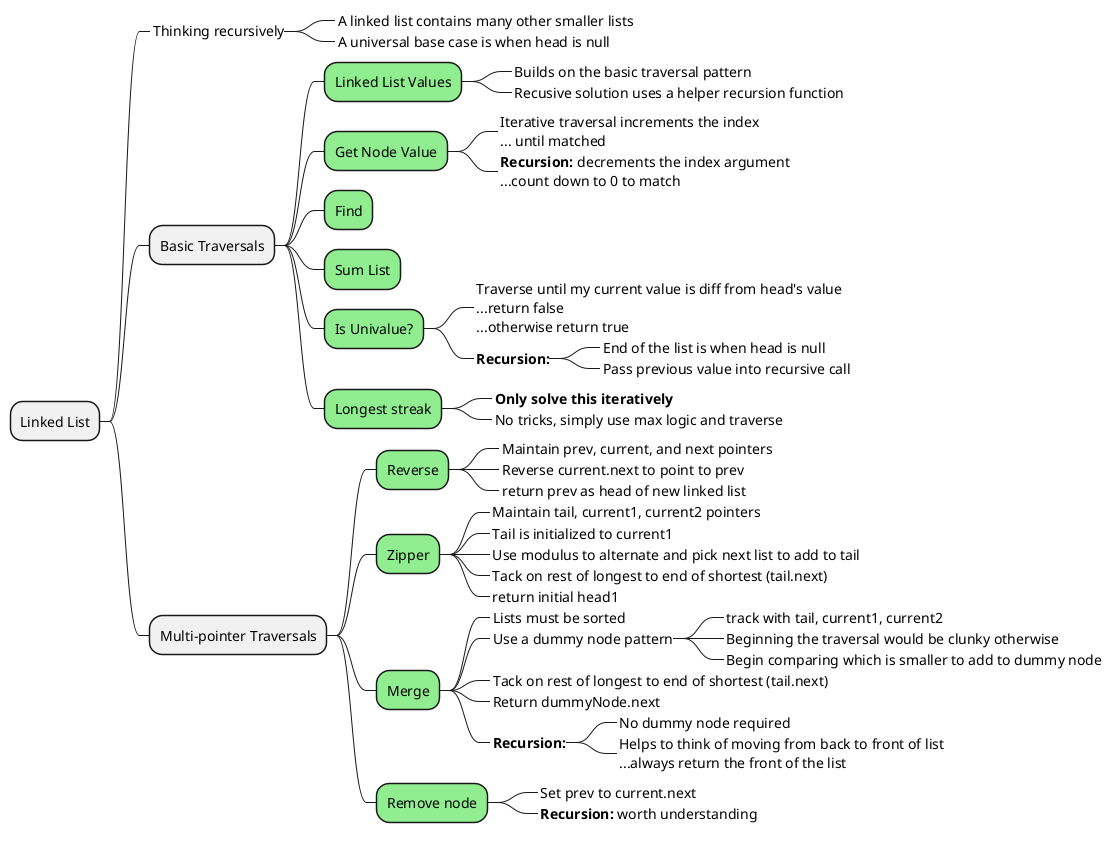 @startmindmap

+ Linked List
++_ Thinking recursively
+++_ A linked list contains many other smaller lists
+++_ A universal base case is when head is null

++ Basic Traversals

+++[#lightgreen] Linked List Values
++++_ Builds on the basic traversal pattern
++++_ Recusive solution uses a helper recursion function

+++[#lightgreen] Get Node Value
++++_ Iterative traversal increments the index\n... until matched
++++_ **Recursion:** decrements the index argument\n...count down to 0 to match

+++[#lightgreen] Find
+++[#lightgreen] Sum List

+++[#lightgreen] Is Univalue?
++++_ Traverse until my current value is diff from head's value\n...return false\n...otherwise return true
++++_ **Recursion:**
+++++_ End of the list is when head is null
+++++_ Pass previous value into recursive call

+++[#lightgreen] Longest streak
++++_ **Only solve this iteratively**
++++_ No tricks, simply use max logic and traverse

++ Multi-pointer Traversals

+++[#lightgreen] Reverse
++++_ Maintain prev, current, and next pointers
++++_ Reverse current.next to point to prev
++++_ return prev as head of new linked list

+++[#lightgreen] Zipper
++++_ Maintain tail, current1, current2 pointers
++++_ Tail is initialized to current1
++++_ Use modulus to alternate and pick next list to add to tail
++++_ Tack on rest of longest to end of shortest (tail.next)
++++_ return initial head1

+++[#lightgreen] Merge
++++_ Lists must be sorted
++++_ Use a dummy node pattern
+++++_ track with tail, current1, current2
+++++_ Beginning the traversal would be clunky otherwise
+++++_ Begin comparing which is smaller to add to dummy node
++++_ Tack on rest of longest to end of shortest (tail.next)
++++_ Return dummyNode.next
++++_ **Recursion:**
+++++_ No dummy node required
+++++_ Helps to think of moving from back to front of list\n...always return the front of the list


+++[#lightgreen] Remove node
++++_ Set prev to current.next
++++_ **Recursion:** worth understanding

@endmindmap

